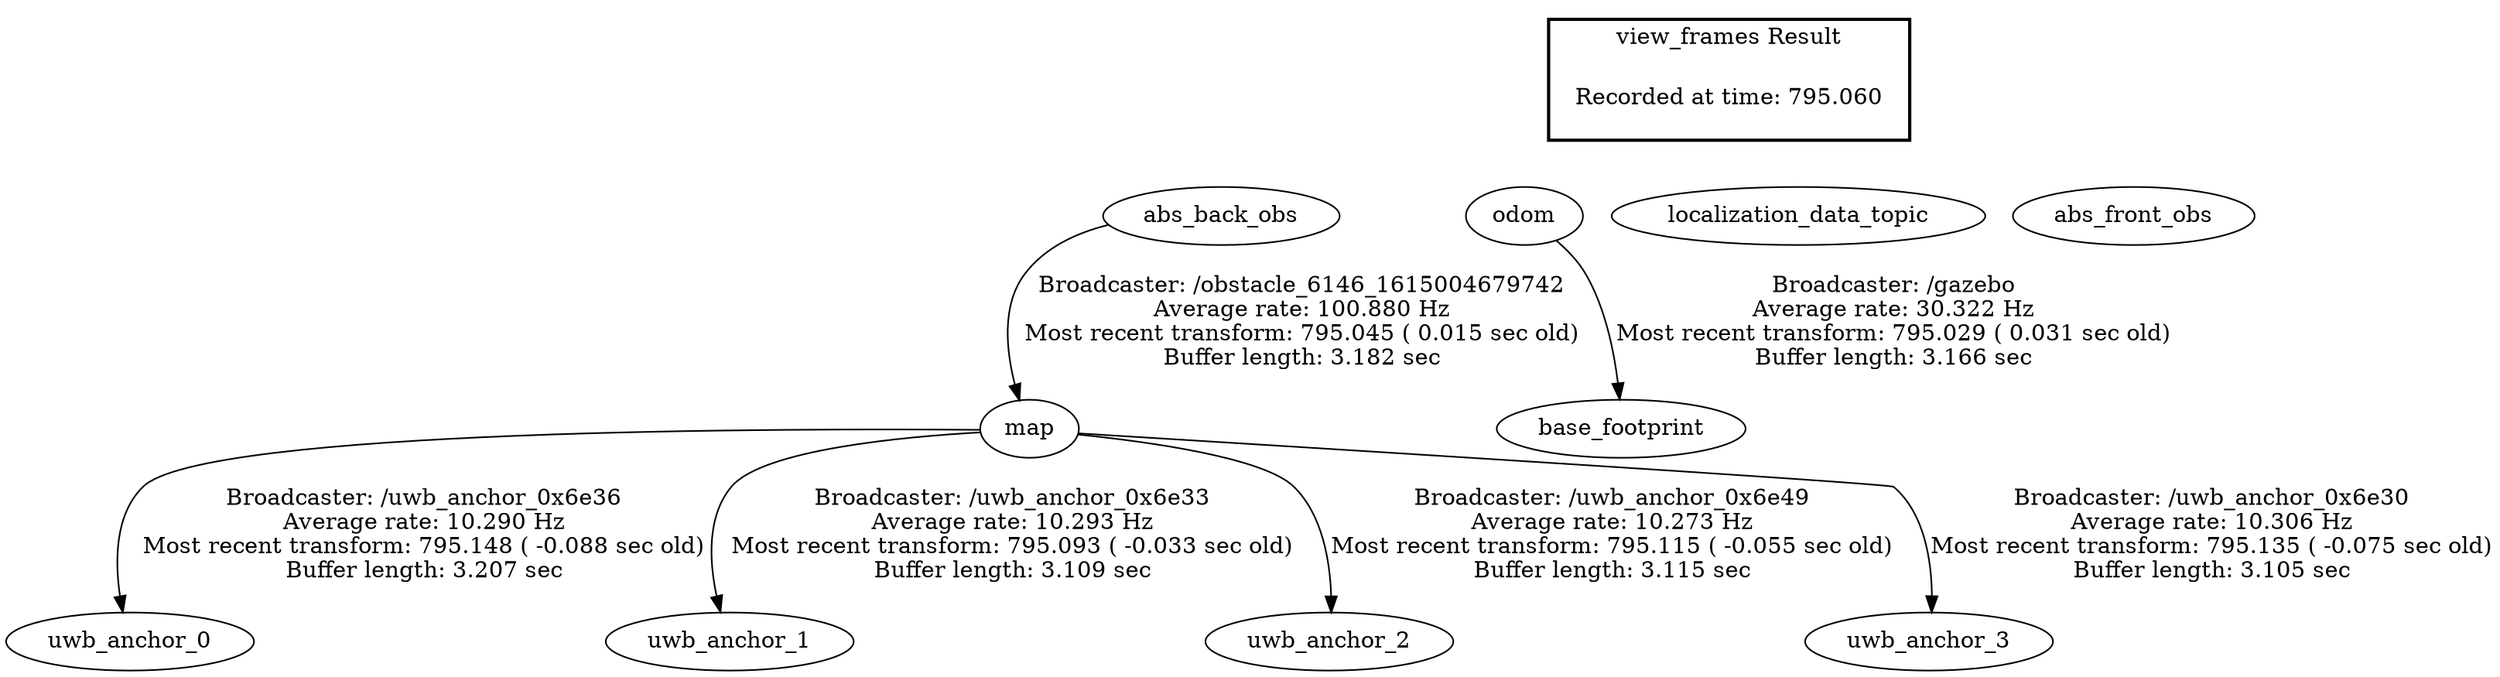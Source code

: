 digraph G {
"map" -> "uwb_anchor_0"[label="Broadcaster: /uwb_anchor_0x6e36\nAverage rate: 10.290 Hz\nMost recent transform: 795.148 ( -0.088 sec old)\nBuffer length: 3.207 sec\n"];
"abs_back_obs" -> "map"[label="Broadcaster: /obstacle_6146_1615004679742\nAverage rate: 100.880 Hz\nMost recent transform: 795.045 ( 0.015 sec old)\nBuffer length: 3.182 sec\n"];
"odom" -> "base_footprint"[label="Broadcaster: /gazebo\nAverage rate: 30.322 Hz\nMost recent transform: 795.029 ( 0.031 sec old)\nBuffer length: 3.166 sec\n"];
"map" -> "uwb_anchor_1"[label="Broadcaster: /uwb_anchor_0x6e33\nAverage rate: 10.293 Hz\nMost recent transform: 795.093 ( -0.033 sec old)\nBuffer length: 3.109 sec\n"];
"map" -> "uwb_anchor_2"[label="Broadcaster: /uwb_anchor_0x6e49\nAverage rate: 10.273 Hz\nMost recent transform: 795.115 ( -0.055 sec old)\nBuffer length: 3.115 sec\n"];
"map" -> "uwb_anchor_3"[label="Broadcaster: /uwb_anchor_0x6e30\nAverage rate: 10.306 Hz\nMost recent transform: 795.135 ( -0.075 sec old)\nBuffer length: 3.105 sec\n"];
edge [style=invis];
 subgraph cluster_legend { style=bold; color=black; label ="view_frames Result";
"Recorded at time: 795.060"[ shape=plaintext ] ;
 }->"odom";
edge [style=invis];
 subgraph cluster_legend { style=bold; color=black; label ="view_frames Result";
"Recorded at time: 795.060"[ shape=plaintext ] ;
 }->"localization_data_topic";
edge [style=invis];
 subgraph cluster_legend { style=bold; color=black; label ="view_frames Result";
"Recorded at time: 795.060"[ shape=plaintext ] ;
 }->"abs_back_obs";
edge [style=invis];
 subgraph cluster_legend { style=bold; color=black; label ="view_frames Result";
"Recorded at time: 795.060"[ shape=plaintext ] ;
 }->"abs_front_obs";
}